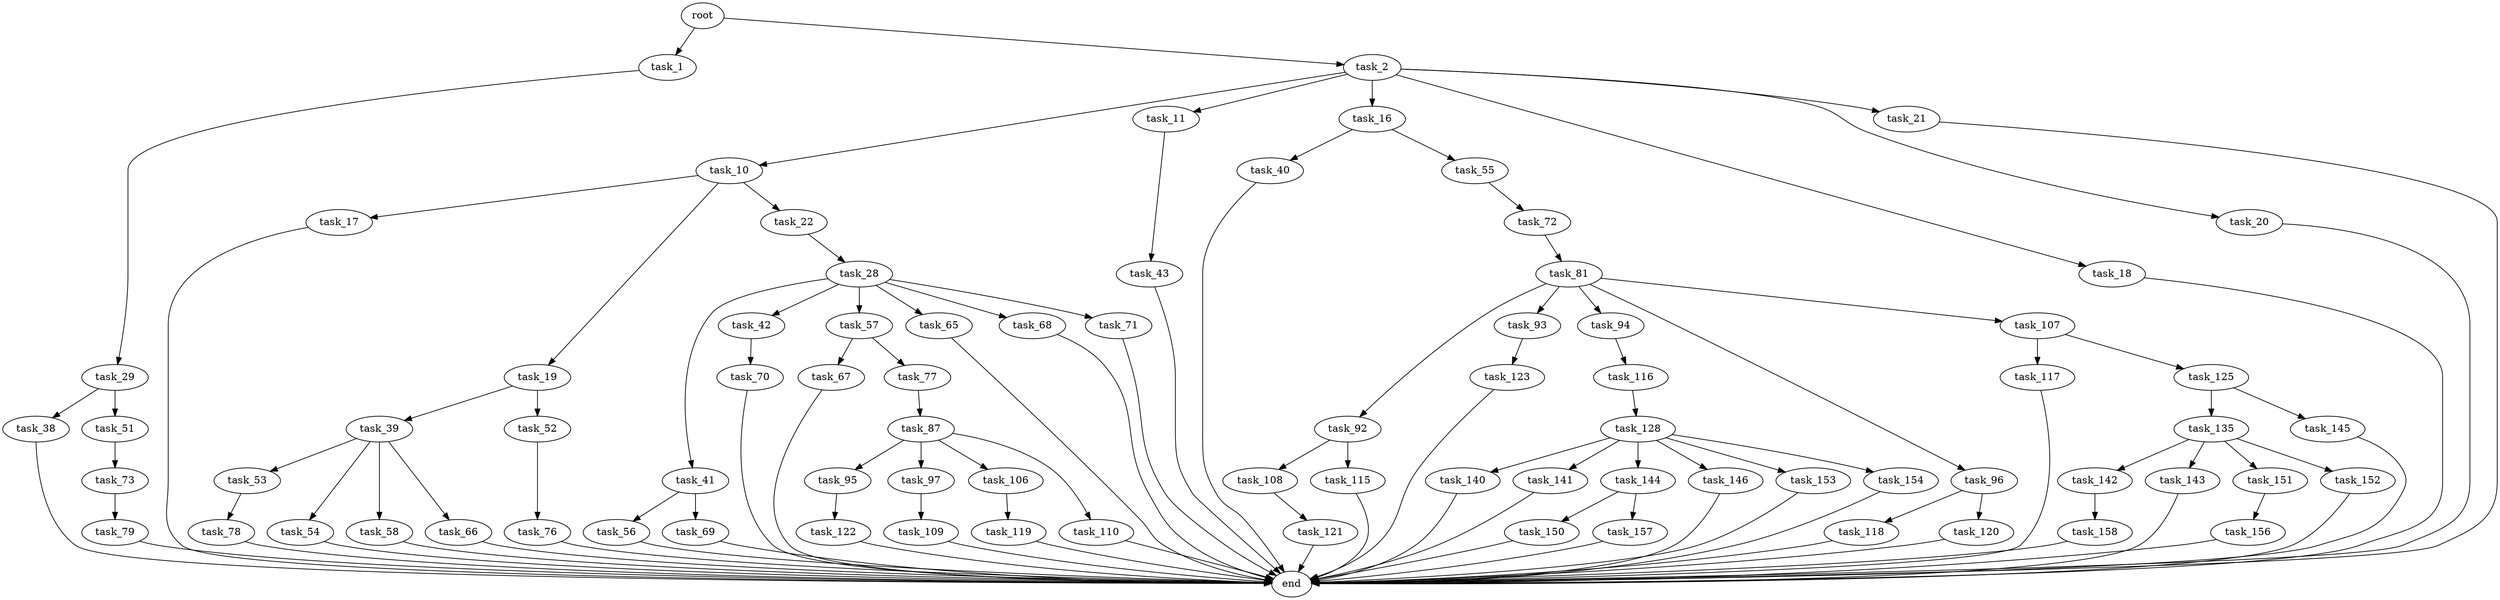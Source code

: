 digraph G {
  root [size="0.000000"];
  task_1 [size="11543993710.000000"];
  task_2 [size="8589934592.000000"];
  task_29 [size="241812966618.000000"];
  task_10 [size="1073741824000.000000"];
  task_11 [size="10704463900.000000"];
  task_16 [size="15005542402.000000"];
  task_18 [size="29633781959.000000"];
  task_20 [size="28115189075.000000"];
  task_21 [size="28991029248.000000"];
  task_17 [size="1192882283658.000000"];
  task_19 [size="3720475526.000000"];
  task_22 [size="134217728000.000000"];
  task_43 [size="118657915452.000000"];
  task_40 [size="549755813888.000000"];
  task_55 [size="549755813888.000000"];
  end [size="0.000000"];
  task_39 [size="777944442652.000000"];
  task_52 [size="32229486172.000000"];
  task_28 [size="4799339105.000000"];
  task_41 [size="2910071694.000000"];
  task_42 [size="52360287378.000000"];
  task_57 [size="68719476736.000000"];
  task_65 [size="94523030075.000000"];
  task_68 [size="4010275580.000000"];
  task_71 [size="1618421131.000000"];
  task_38 [size="65253226958.000000"];
  task_51 [size="28991029248.000000"];
  task_53 [size="44285776353.000000"];
  task_54 [size="1042377434.000000"];
  task_58 [size="782757789696.000000"];
  task_66 [size="1073741824000.000000"];
  task_56 [size="643952090868.000000"];
  task_69 [size="28991029248.000000"];
  task_70 [size="368293445632.000000"];
  task_73 [size="401360633961.000000"];
  task_76 [size="1073741824000.000000"];
  task_78 [size="74204522052.000000"];
  task_72 [size="11372728574.000000"];
  task_67 [size="231928233984.000000"];
  task_77 [size="68719476736.000000"];
  task_81 [size="52028122809.000000"];
  task_79 [size="31125091190.000000"];
  task_87 [size="1073741824000.000000"];
  task_92 [size="4915172358.000000"];
  task_93 [size="26367625316.000000"];
  task_94 [size="534191975368.000000"];
  task_96 [size="8589934592.000000"];
  task_107 [size="7965995682.000000"];
  task_95 [size="231928233984.000000"];
  task_97 [size="359030942194.000000"];
  task_106 [size="231928233984.000000"];
  task_110 [size="143987401680.000000"];
  task_108 [size="19083418526.000000"];
  task_115 [size="10393888232.000000"];
  task_123 [size="258303502269.000000"];
  task_116 [size="231928233984.000000"];
  task_122 [size="17465829824.000000"];
  task_118 [size="388500124.000000"];
  task_120 [size="1073741824000.000000"];
  task_109 [size="4101927402.000000"];
  task_119 [size="6986721822.000000"];
  task_117 [size="8400590031.000000"];
  task_125 [size="13229385686.000000"];
  task_121 [size="549755813888.000000"];
  task_128 [size="243994589701.000000"];
  task_135 [size="21025933306.000000"];
  task_145 [size="231928233984.000000"];
  task_140 [size="67353698006.000000"];
  task_141 [size="8589934592.000000"];
  task_144 [size="93635441364.000000"];
  task_146 [size="25831390961.000000"];
  task_153 [size="490269373643.000000"];
  task_154 [size="8589934592.000000"];
  task_142 [size="1073741824000.000000"];
  task_143 [size="153102052982.000000"];
  task_151 [size="8295613260.000000"];
  task_152 [size="549755813888.000000"];
  task_158 [size="2844719048.000000"];
  task_150 [size="25609336470.000000"];
  task_157 [size="321236474936.000000"];
  task_156 [size="614722795624.000000"];

  root -> task_1 [size="1.000000"];
  root -> task_2 [size="1.000000"];
  task_1 -> task_29 [size="536870912.000000"];
  task_2 -> task_10 [size="33554432.000000"];
  task_2 -> task_11 [size="33554432.000000"];
  task_2 -> task_16 [size="33554432.000000"];
  task_2 -> task_18 [size="33554432.000000"];
  task_2 -> task_20 [size="33554432.000000"];
  task_2 -> task_21 [size="33554432.000000"];
  task_29 -> task_38 [size="209715200.000000"];
  task_29 -> task_51 [size="209715200.000000"];
  task_10 -> task_17 [size="838860800.000000"];
  task_10 -> task_19 [size="838860800.000000"];
  task_10 -> task_22 [size="838860800.000000"];
  task_11 -> task_43 [size="536870912.000000"];
  task_16 -> task_40 [size="536870912.000000"];
  task_16 -> task_55 [size="536870912.000000"];
  task_18 -> end [size="1.000000"];
  task_20 -> end [size="1.000000"];
  task_21 -> end [size="1.000000"];
  task_17 -> end [size="1.000000"];
  task_19 -> task_39 [size="75497472.000000"];
  task_19 -> task_52 [size="75497472.000000"];
  task_22 -> task_28 [size="209715200.000000"];
  task_43 -> end [size="1.000000"];
  task_40 -> end [size="1.000000"];
  task_55 -> task_72 [size="536870912.000000"];
  task_39 -> task_53 [size="536870912.000000"];
  task_39 -> task_54 [size="536870912.000000"];
  task_39 -> task_58 [size="536870912.000000"];
  task_39 -> task_66 [size="536870912.000000"];
  task_52 -> task_76 [size="838860800.000000"];
  task_28 -> task_41 [size="134217728.000000"];
  task_28 -> task_42 [size="134217728.000000"];
  task_28 -> task_57 [size="134217728.000000"];
  task_28 -> task_65 [size="134217728.000000"];
  task_28 -> task_68 [size="134217728.000000"];
  task_28 -> task_71 [size="134217728.000000"];
  task_41 -> task_56 [size="134217728.000000"];
  task_41 -> task_69 [size="134217728.000000"];
  task_42 -> task_70 [size="838860800.000000"];
  task_57 -> task_67 [size="134217728.000000"];
  task_57 -> task_77 [size="134217728.000000"];
  task_65 -> end [size="1.000000"];
  task_68 -> end [size="1.000000"];
  task_71 -> end [size="1.000000"];
  task_38 -> end [size="1.000000"];
  task_51 -> task_73 [size="75497472.000000"];
  task_53 -> task_78 [size="838860800.000000"];
  task_54 -> end [size="1.000000"];
  task_58 -> end [size="1.000000"];
  task_66 -> end [size="1.000000"];
  task_56 -> end [size="1.000000"];
  task_69 -> end [size="1.000000"];
  task_70 -> end [size="1.000000"];
  task_73 -> task_79 [size="838860800.000000"];
  task_76 -> end [size="1.000000"];
  task_78 -> end [size="1.000000"];
  task_72 -> task_81 [size="679477248.000000"];
  task_67 -> end [size="1.000000"];
  task_77 -> task_87 [size="134217728.000000"];
  task_81 -> task_92 [size="838860800.000000"];
  task_81 -> task_93 [size="838860800.000000"];
  task_81 -> task_94 [size="838860800.000000"];
  task_81 -> task_96 [size="838860800.000000"];
  task_81 -> task_107 [size="838860800.000000"];
  task_79 -> end [size="1.000000"];
  task_87 -> task_95 [size="838860800.000000"];
  task_87 -> task_97 [size="838860800.000000"];
  task_87 -> task_106 [size="838860800.000000"];
  task_87 -> task_110 [size="838860800.000000"];
  task_92 -> task_108 [size="134217728.000000"];
  task_92 -> task_115 [size="134217728.000000"];
  task_93 -> task_123 [size="838860800.000000"];
  task_94 -> task_116 [size="838860800.000000"];
  task_96 -> task_118 [size="33554432.000000"];
  task_96 -> task_120 [size="33554432.000000"];
  task_107 -> task_117 [size="134217728.000000"];
  task_107 -> task_125 [size="134217728.000000"];
  task_95 -> task_122 [size="301989888.000000"];
  task_97 -> task_109 [size="411041792.000000"];
  task_106 -> task_119 [size="301989888.000000"];
  task_110 -> end [size="1.000000"];
  task_108 -> task_121 [size="536870912.000000"];
  task_115 -> end [size="1.000000"];
  task_123 -> end [size="1.000000"];
  task_116 -> task_128 [size="301989888.000000"];
  task_122 -> end [size="1.000000"];
  task_118 -> end [size="1.000000"];
  task_120 -> end [size="1.000000"];
  task_109 -> end [size="1.000000"];
  task_119 -> end [size="1.000000"];
  task_117 -> end [size="1.000000"];
  task_125 -> task_135 [size="209715200.000000"];
  task_125 -> task_145 [size="209715200.000000"];
  task_121 -> end [size="1.000000"];
  task_128 -> task_140 [size="411041792.000000"];
  task_128 -> task_141 [size="411041792.000000"];
  task_128 -> task_144 [size="411041792.000000"];
  task_128 -> task_146 [size="411041792.000000"];
  task_128 -> task_153 [size="411041792.000000"];
  task_128 -> task_154 [size="411041792.000000"];
  task_135 -> task_142 [size="411041792.000000"];
  task_135 -> task_143 [size="411041792.000000"];
  task_135 -> task_151 [size="411041792.000000"];
  task_135 -> task_152 [size="411041792.000000"];
  task_145 -> end [size="1.000000"];
  task_140 -> end [size="1.000000"];
  task_141 -> end [size="1.000000"];
  task_144 -> task_150 [size="134217728.000000"];
  task_144 -> task_157 [size="134217728.000000"];
  task_146 -> end [size="1.000000"];
  task_153 -> end [size="1.000000"];
  task_154 -> end [size="1.000000"];
  task_142 -> task_158 [size="838860800.000000"];
  task_143 -> end [size="1.000000"];
  task_151 -> task_156 [size="536870912.000000"];
  task_152 -> end [size="1.000000"];
  task_158 -> end [size="1.000000"];
  task_150 -> end [size="1.000000"];
  task_157 -> end [size="1.000000"];
  task_156 -> end [size="1.000000"];
}
